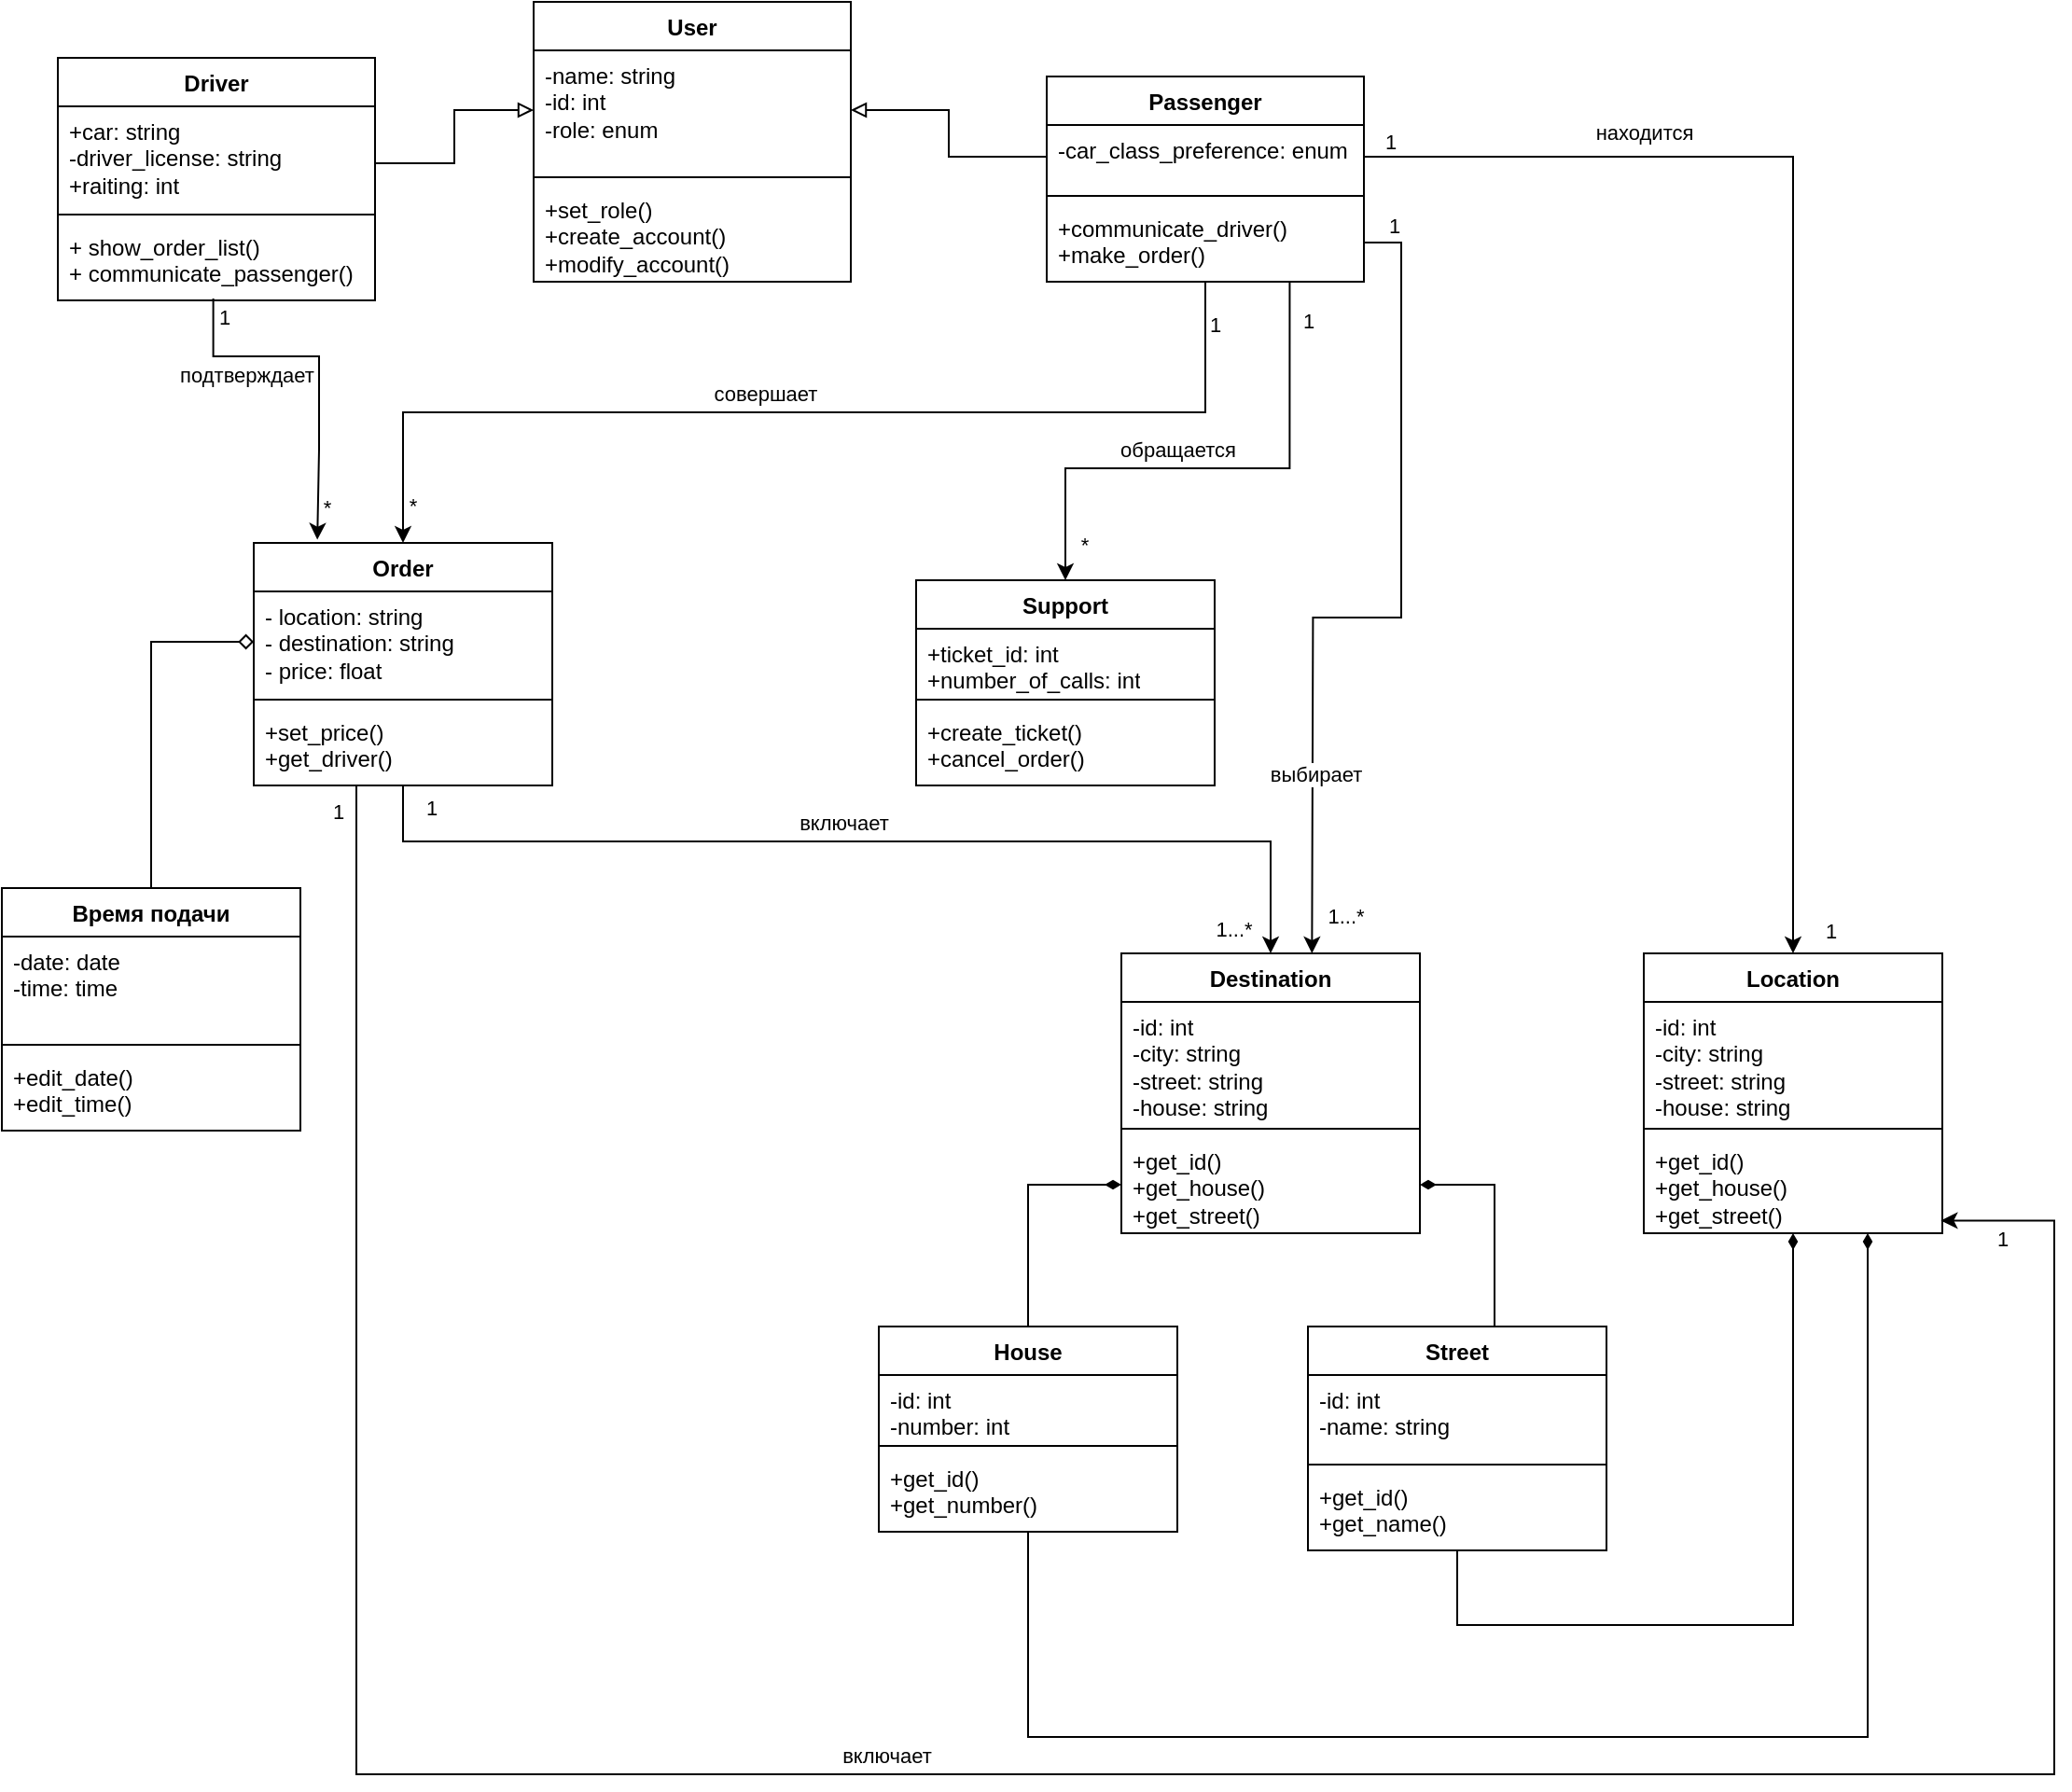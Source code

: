 <mxfile version="24.2.7" type="github">
  <diagram name="Page-1" id="c4acf3e9-155e-7222-9cf6-157b1a14988f">
    <mxGraphModel dx="1414" dy="773" grid="1" gridSize="10" guides="1" tooltips="1" connect="1" arrows="1" fold="1" page="1" pageScale="1" pageWidth="1654" pageHeight="1169" background="none" math="0" shadow="0">
      <root>
        <mxCell id="0" />
        <mxCell id="1" parent="0" />
        <mxCell id="ozyCctjF64l-_EtrSuxP-61" value="Driver" style="swimlane;fontStyle=1;align=center;verticalAlign=top;childLayout=stackLayout;horizontal=1;startSize=26;horizontalStack=0;resizeParent=1;resizeParentMax=0;resizeLast=0;collapsible=1;marginBottom=0;whiteSpace=wrap;html=1;" vertex="1" parent="1">
          <mxGeometry x="280" y="140" width="170" height="130" as="geometry" />
        </mxCell>
        <mxCell id="ozyCctjF64l-_EtrSuxP-62" value="+car: string&lt;div&gt;-driver_license: string&lt;/div&gt;&lt;div&gt;+raiting: int&lt;br&gt;&lt;/div&gt;" style="text;strokeColor=none;fillColor=none;align=left;verticalAlign=top;spacingLeft=4;spacingRight=4;overflow=hidden;rotatable=0;points=[[0,0.5],[1,0.5]];portConstraint=eastwest;whiteSpace=wrap;html=1;" vertex="1" parent="ozyCctjF64l-_EtrSuxP-61">
          <mxGeometry y="26" width="170" height="54" as="geometry" />
        </mxCell>
        <mxCell id="ozyCctjF64l-_EtrSuxP-63" value="" style="line;strokeWidth=1;fillColor=none;align=left;verticalAlign=middle;spacingTop=-1;spacingLeft=3;spacingRight=3;rotatable=0;labelPosition=right;points=[];portConstraint=eastwest;strokeColor=inherit;" vertex="1" parent="ozyCctjF64l-_EtrSuxP-61">
          <mxGeometry y="80" width="170" height="8" as="geometry" />
        </mxCell>
        <mxCell id="ozyCctjF64l-_EtrSuxP-64" value="+ show_order_list()&lt;div&gt;+ communicate_passenger()&lt;/div&gt;" style="text;strokeColor=none;fillColor=none;align=left;verticalAlign=top;spacingLeft=4;spacingRight=4;overflow=hidden;rotatable=0;points=[[0,0.5],[1,0.5]];portConstraint=eastwest;whiteSpace=wrap;html=1;" vertex="1" parent="ozyCctjF64l-_EtrSuxP-61">
          <mxGeometry y="88" width="170" height="42" as="geometry" />
        </mxCell>
        <mxCell id="ozyCctjF64l-_EtrSuxP-69" value="Passenger" style="swimlane;fontStyle=1;align=center;verticalAlign=top;childLayout=stackLayout;horizontal=1;startSize=26;horizontalStack=0;resizeParent=1;resizeParentMax=0;resizeLast=0;collapsible=1;marginBottom=0;whiteSpace=wrap;html=1;" vertex="1" parent="1">
          <mxGeometry x="810" y="150" width="170" height="110" as="geometry" />
        </mxCell>
        <mxCell id="ozyCctjF64l-_EtrSuxP-70" value="&lt;div&gt;-car_class_preference: enum&lt;/div&gt;" style="text;strokeColor=none;fillColor=none;align=left;verticalAlign=top;spacingLeft=4;spacingRight=4;overflow=hidden;rotatable=0;points=[[0,0.5],[1,0.5]];portConstraint=eastwest;whiteSpace=wrap;html=1;" vertex="1" parent="ozyCctjF64l-_EtrSuxP-69">
          <mxGeometry y="26" width="170" height="34" as="geometry" />
        </mxCell>
        <mxCell id="ozyCctjF64l-_EtrSuxP-71" value="" style="line;strokeWidth=1;fillColor=none;align=left;verticalAlign=middle;spacingTop=-1;spacingLeft=3;spacingRight=3;rotatable=0;labelPosition=right;points=[];portConstraint=eastwest;strokeColor=inherit;" vertex="1" parent="ozyCctjF64l-_EtrSuxP-69">
          <mxGeometry y="60" width="170" height="8" as="geometry" />
        </mxCell>
        <mxCell id="ozyCctjF64l-_EtrSuxP-72" value="&lt;div&gt;+communicate_driver()&lt;/div&gt;&lt;div&gt;+make_order()&lt;/div&gt;" style="text;strokeColor=none;fillColor=none;align=left;verticalAlign=top;spacingLeft=4;spacingRight=4;overflow=hidden;rotatable=0;points=[[0,0.5],[1,0.5]];portConstraint=eastwest;whiteSpace=wrap;html=1;" vertex="1" parent="ozyCctjF64l-_EtrSuxP-69">
          <mxGeometry y="68" width="170" height="42" as="geometry" />
        </mxCell>
        <mxCell id="ozyCctjF64l-_EtrSuxP-73" value="Order" style="swimlane;fontStyle=1;align=center;verticalAlign=top;childLayout=stackLayout;horizontal=1;startSize=26;horizontalStack=0;resizeParent=1;resizeParentMax=0;resizeLast=0;collapsible=1;marginBottom=0;whiteSpace=wrap;html=1;" vertex="1" parent="1">
          <mxGeometry x="385" y="400" width="160" height="130" as="geometry" />
        </mxCell>
        <mxCell id="ozyCctjF64l-_EtrSuxP-74" value="- location: string&lt;div&gt;- destination: string&lt;/div&gt;&lt;div&gt;&lt;span style=&quot;background-color: initial;&quot;&gt;- price: float&lt;/span&gt;&lt;/div&gt;" style="text;strokeColor=none;fillColor=none;align=left;verticalAlign=top;spacingLeft=4;spacingRight=4;overflow=hidden;rotatable=0;points=[[0,0.5],[1,0.5]];portConstraint=eastwest;whiteSpace=wrap;html=1;" vertex="1" parent="ozyCctjF64l-_EtrSuxP-73">
          <mxGeometry y="26" width="160" height="54" as="geometry" />
        </mxCell>
        <mxCell id="ozyCctjF64l-_EtrSuxP-75" value="" style="line;strokeWidth=1;fillColor=none;align=left;verticalAlign=middle;spacingTop=-1;spacingLeft=3;spacingRight=3;rotatable=0;labelPosition=right;points=[];portConstraint=eastwest;strokeColor=inherit;" vertex="1" parent="ozyCctjF64l-_EtrSuxP-73">
          <mxGeometry y="80" width="160" height="8" as="geometry" />
        </mxCell>
        <mxCell id="ozyCctjF64l-_EtrSuxP-76" value="+set_price()&lt;div&gt;+get_driver()&lt;/div&gt;" style="text;strokeColor=none;fillColor=none;align=left;verticalAlign=top;spacingLeft=4;spacingRight=4;overflow=hidden;rotatable=0;points=[[0,0.5],[1,0.5]];portConstraint=eastwest;whiteSpace=wrap;html=1;" vertex="1" parent="ozyCctjF64l-_EtrSuxP-73">
          <mxGeometry y="88" width="160" height="42" as="geometry" />
        </mxCell>
        <mxCell id="ozyCctjF64l-_EtrSuxP-81" value="Support" style="swimlane;fontStyle=1;align=center;verticalAlign=top;childLayout=stackLayout;horizontal=1;startSize=26;horizontalStack=0;resizeParent=1;resizeParentMax=0;resizeLast=0;collapsible=1;marginBottom=0;whiteSpace=wrap;html=1;" vertex="1" parent="1">
          <mxGeometry x="740" y="420" width="160" height="110" as="geometry" />
        </mxCell>
        <mxCell id="ozyCctjF64l-_EtrSuxP-82" value="+ticket_id: int&lt;div&gt;+number_of_calls: int&lt;/div&gt;" style="text;strokeColor=none;fillColor=none;align=left;verticalAlign=top;spacingLeft=4;spacingRight=4;overflow=hidden;rotatable=0;points=[[0,0.5],[1,0.5]];portConstraint=eastwest;whiteSpace=wrap;html=1;" vertex="1" parent="ozyCctjF64l-_EtrSuxP-81">
          <mxGeometry y="26" width="160" height="34" as="geometry" />
        </mxCell>
        <mxCell id="ozyCctjF64l-_EtrSuxP-83" value="" style="line;strokeWidth=1;fillColor=none;align=left;verticalAlign=middle;spacingTop=-1;spacingLeft=3;spacingRight=3;rotatable=0;labelPosition=right;points=[];portConstraint=eastwest;strokeColor=inherit;" vertex="1" parent="ozyCctjF64l-_EtrSuxP-81">
          <mxGeometry y="60" width="160" height="8" as="geometry" />
        </mxCell>
        <mxCell id="ozyCctjF64l-_EtrSuxP-84" value="+create_ticket()&lt;div&gt;+cancel_order()&lt;/div&gt;" style="text;strokeColor=none;fillColor=none;align=left;verticalAlign=top;spacingLeft=4;spacingRight=4;overflow=hidden;rotatable=0;points=[[0,0.5],[1,0.5]];portConstraint=eastwest;whiteSpace=wrap;html=1;" vertex="1" parent="ozyCctjF64l-_EtrSuxP-81">
          <mxGeometry y="68" width="160" height="42" as="geometry" />
        </mxCell>
        <mxCell id="ozyCctjF64l-_EtrSuxP-129" value="" style="edgeStyle=orthogonalEdgeStyle;rounded=0;orthogonalLoop=1;jettySize=auto;html=1;startArrow=classic;startFill=1;endArrow=none;endFill=0;" edge="1" parent="1" source="ozyCctjF64l-_EtrSuxP-85" target="ozyCctjF64l-_EtrSuxP-76">
          <mxGeometry relative="1" as="geometry">
            <Array as="points">
              <mxPoint x="930" y="560" />
              <mxPoint x="465" y="560" />
            </Array>
          </mxGeometry>
        </mxCell>
        <mxCell id="ozyCctjF64l-_EtrSuxP-136" value="включает" style="edgeLabel;html=1;align=center;verticalAlign=middle;resizable=0;points=[];" vertex="1" connectable="0" parent="ozyCctjF64l-_EtrSuxP-129">
          <mxGeometry x="-0.396" y="2" relative="1" as="geometry">
            <mxPoint x="-122" y="-12" as="offset" />
          </mxGeometry>
        </mxCell>
        <mxCell id="ozyCctjF64l-_EtrSuxP-147" value="1...*" style="edgeLabel;html=1;align=center;verticalAlign=middle;resizable=0;points=[];" vertex="1" connectable="0" parent="ozyCctjF64l-_EtrSuxP-129">
          <mxGeometry x="-0.951" relative="1" as="geometry">
            <mxPoint x="-20" as="offset" />
          </mxGeometry>
        </mxCell>
        <mxCell id="ozyCctjF64l-_EtrSuxP-148" value="1" style="edgeLabel;html=1;align=center;verticalAlign=middle;resizable=0;points=[];" vertex="1" connectable="0" parent="ozyCctjF64l-_EtrSuxP-129">
          <mxGeometry x="0.959" y="-1" relative="1" as="geometry">
            <mxPoint x="14" as="offset" />
          </mxGeometry>
        </mxCell>
        <mxCell id="ozyCctjF64l-_EtrSuxP-85" value="Destination" style="swimlane;fontStyle=1;align=center;verticalAlign=top;childLayout=stackLayout;horizontal=1;startSize=26;horizontalStack=0;resizeParent=1;resizeParentMax=0;resizeLast=0;collapsible=1;marginBottom=0;whiteSpace=wrap;html=1;" vertex="1" parent="1">
          <mxGeometry x="850" y="620" width="160" height="150" as="geometry" />
        </mxCell>
        <mxCell id="ozyCctjF64l-_EtrSuxP-86" value="&lt;div&gt;-id: int&lt;/div&gt;&lt;div&gt;-city: string&lt;/div&gt;&lt;div&gt;-street: string&lt;/div&gt;&lt;div&gt;-house: string&lt;/div&gt;" style="text;strokeColor=none;fillColor=none;align=left;verticalAlign=top;spacingLeft=4;spacingRight=4;overflow=hidden;rotatable=0;points=[[0,0.5],[1,0.5]];portConstraint=eastwest;whiteSpace=wrap;html=1;" vertex="1" parent="ozyCctjF64l-_EtrSuxP-85">
          <mxGeometry y="26" width="160" height="64" as="geometry" />
        </mxCell>
        <mxCell id="ozyCctjF64l-_EtrSuxP-87" value="" style="line;strokeWidth=1;fillColor=none;align=left;verticalAlign=middle;spacingTop=-1;spacingLeft=3;spacingRight=3;rotatable=0;labelPosition=right;points=[];portConstraint=eastwest;strokeColor=inherit;" vertex="1" parent="ozyCctjF64l-_EtrSuxP-85">
          <mxGeometry y="90" width="160" height="8" as="geometry" />
        </mxCell>
        <mxCell id="ozyCctjF64l-_EtrSuxP-88" value="+get_id()&lt;div&gt;+get_house()&lt;/div&gt;&lt;div&gt;+get_street()&lt;/div&gt;" style="text;strokeColor=none;fillColor=none;align=left;verticalAlign=top;spacingLeft=4;spacingRight=4;overflow=hidden;rotatable=0;points=[[0,0.5],[1,0.5]];portConstraint=eastwest;whiteSpace=wrap;html=1;" vertex="1" parent="ozyCctjF64l-_EtrSuxP-85">
          <mxGeometry y="98" width="160" height="52" as="geometry" />
        </mxCell>
        <mxCell id="ozyCctjF64l-_EtrSuxP-94" value="User" style="swimlane;fontStyle=1;align=center;verticalAlign=top;childLayout=stackLayout;horizontal=1;startSize=26;horizontalStack=0;resizeParent=1;resizeParentMax=0;resizeLast=0;collapsible=1;marginBottom=0;whiteSpace=wrap;html=1;" vertex="1" parent="1">
          <mxGeometry x="535" y="110" width="170" height="150" as="geometry" />
        </mxCell>
        <mxCell id="ozyCctjF64l-_EtrSuxP-95" value="-name: string&lt;div&gt;-id: int&lt;/div&gt;&lt;div&gt;-role: enum&lt;/div&gt;" style="text;strokeColor=none;fillColor=none;align=left;verticalAlign=top;spacingLeft=4;spacingRight=4;overflow=hidden;rotatable=0;points=[[0,0.5],[1,0.5]];portConstraint=eastwest;whiteSpace=wrap;html=1;" vertex="1" parent="ozyCctjF64l-_EtrSuxP-94">
          <mxGeometry y="26" width="170" height="64" as="geometry" />
        </mxCell>
        <mxCell id="ozyCctjF64l-_EtrSuxP-96" value="" style="line;strokeWidth=1;fillColor=none;align=left;verticalAlign=middle;spacingTop=-1;spacingLeft=3;spacingRight=3;rotatable=0;labelPosition=right;points=[];portConstraint=eastwest;strokeColor=inherit;" vertex="1" parent="ozyCctjF64l-_EtrSuxP-94">
          <mxGeometry y="90" width="170" height="8" as="geometry" />
        </mxCell>
        <mxCell id="ozyCctjF64l-_EtrSuxP-97" value="+set_role()&lt;div&gt;+&lt;span style=&quot;background-color: initial;&quot;&gt;create_account()&lt;/span&gt;&lt;/div&gt;&lt;div&gt;+modify_account()&lt;/div&gt;&lt;div&gt;&lt;br&gt;&lt;/div&gt;" style="text;strokeColor=none;fillColor=none;align=left;verticalAlign=top;spacingLeft=4;spacingRight=4;overflow=hidden;rotatable=0;points=[[0,0.5],[1,0.5]];portConstraint=eastwest;whiteSpace=wrap;html=1;" vertex="1" parent="ozyCctjF64l-_EtrSuxP-94">
          <mxGeometry y="98" width="170" height="52" as="geometry" />
        </mxCell>
        <mxCell id="ozyCctjF64l-_EtrSuxP-102" value="" style="edgeStyle=orthogonalEdgeStyle;rounded=0;orthogonalLoop=1;jettySize=auto;html=1;endArrow=none;endFill=0;entryX=0;entryY=0.5;entryDx=0;entryDy=0;startArrow=block;startFill=0;" edge="1" parent="1" source="ozyCctjF64l-_EtrSuxP-95" target="ozyCctjF64l-_EtrSuxP-70">
          <mxGeometry relative="1" as="geometry" />
        </mxCell>
        <mxCell id="ozyCctjF64l-_EtrSuxP-103" value="" style="edgeStyle=orthogonalEdgeStyle;rounded=0;orthogonalLoop=1;jettySize=auto;html=1;endArrow=none;endFill=0;entryX=1.002;entryY=0.564;entryDx=0;entryDy=0;entryPerimeter=0;startArrow=block;startFill=0;" edge="1" parent="1" source="ozyCctjF64l-_EtrSuxP-95" target="ozyCctjF64l-_EtrSuxP-62">
          <mxGeometry relative="1" as="geometry" />
        </mxCell>
        <mxCell id="ozyCctjF64l-_EtrSuxP-108" value="" style="edgeStyle=orthogonalEdgeStyle;rounded=0;orthogonalLoop=1;jettySize=auto;html=1;exitX=0.5;exitY=1.003;exitDx=0;exitDy=0;exitPerimeter=0;entryX=0.5;entryY=0;entryDx=0;entryDy=0;" edge="1" parent="1" source="ozyCctjF64l-_EtrSuxP-72" target="ozyCctjF64l-_EtrSuxP-73">
          <mxGeometry relative="1" as="geometry" />
        </mxCell>
        <mxCell id="ozyCctjF64l-_EtrSuxP-109" value="совершает" style="edgeLabel;html=1;align=center;verticalAlign=middle;resizable=0;points=[];" vertex="1" connectable="0" parent="ozyCctjF64l-_EtrSuxP-108">
          <mxGeometry x="0.076" relative="1" as="geometry">
            <mxPoint y="-10" as="offset" />
          </mxGeometry>
        </mxCell>
        <mxCell id="ozyCctjF64l-_EtrSuxP-110" value="1" style="edgeLabel;html=1;align=center;verticalAlign=middle;resizable=0;points=[];" vertex="1" connectable="0" parent="ozyCctjF64l-_EtrSuxP-108">
          <mxGeometry x="-0.92" y="-1" relative="1" as="geometry">
            <mxPoint x="6" as="offset" />
          </mxGeometry>
        </mxCell>
        <mxCell id="ozyCctjF64l-_EtrSuxP-111" value="*" style="edgeLabel;html=1;align=center;verticalAlign=middle;resizable=0;points=[];" vertex="1" connectable="0" parent="ozyCctjF64l-_EtrSuxP-108">
          <mxGeometry x="0.885" y="3" relative="1" as="geometry">
            <mxPoint x="2" y="13" as="offset" />
          </mxGeometry>
        </mxCell>
        <mxCell id="ozyCctjF64l-_EtrSuxP-112" value="" style="edgeStyle=orthogonalEdgeStyle;rounded=0;orthogonalLoop=1;jettySize=auto;html=1;entryX=0.213;entryY=-0.013;entryDx=0;entryDy=0;entryPerimeter=0;exitX=0.49;exitY=0.976;exitDx=0;exitDy=0;exitPerimeter=0;" edge="1" parent="1" source="ozyCctjF64l-_EtrSuxP-64" target="ozyCctjF64l-_EtrSuxP-73">
          <mxGeometry relative="1" as="geometry">
            <mxPoint x="365" y="240" as="sourcePoint" />
            <mxPoint x="415.08" y="379.87" as="targetPoint" />
            <Array as="points">
              <mxPoint x="363" y="300" />
              <mxPoint x="420" y="300" />
              <mxPoint x="420" y="350" />
              <mxPoint x="419" y="350" />
            </Array>
          </mxGeometry>
        </mxCell>
        <mxCell id="ozyCctjF64l-_EtrSuxP-113" value="подтверждает" style="edgeLabel;html=1;align=center;verticalAlign=middle;resizable=0;points=[];" vertex="1" connectable="0" parent="ozyCctjF64l-_EtrSuxP-112">
          <mxGeometry x="-0.114" y="-1" relative="1" as="geometry">
            <mxPoint x="-35" y="9" as="offset" />
          </mxGeometry>
        </mxCell>
        <mxCell id="ozyCctjF64l-_EtrSuxP-114" value="1" style="edgeLabel;html=1;align=center;verticalAlign=middle;resizable=0;points=[];" vertex="1" connectable="0" parent="ozyCctjF64l-_EtrSuxP-112">
          <mxGeometry x="-0.896" y="1" relative="1" as="geometry">
            <mxPoint x="4" as="offset" />
          </mxGeometry>
        </mxCell>
        <mxCell id="ozyCctjF64l-_EtrSuxP-115" value="*" style="edgeLabel;html=1;align=center;verticalAlign=middle;resizable=0;points=[];" vertex="1" connectable="0" parent="ozyCctjF64l-_EtrSuxP-112">
          <mxGeometry x="0.916" y="-1" relative="1" as="geometry">
            <mxPoint x="6" y="-10" as="offset" />
          </mxGeometry>
        </mxCell>
        <mxCell id="ozyCctjF64l-_EtrSuxP-121" style="edgeStyle=orthogonalEdgeStyle;rounded=0;orthogonalLoop=1;jettySize=auto;html=1;entryX=0.766;entryY=0.99;entryDx=0;entryDy=0;entryPerimeter=0;startArrow=classic;startFill=1;endArrow=none;endFill=0;" edge="1" parent="1" source="ozyCctjF64l-_EtrSuxP-81" target="ozyCctjF64l-_EtrSuxP-72">
          <mxGeometry relative="1" as="geometry">
            <Array as="points">
              <mxPoint x="820" y="360" />
              <mxPoint x="940" y="360" />
            </Array>
          </mxGeometry>
        </mxCell>
        <mxCell id="ozyCctjF64l-_EtrSuxP-122" value="обращается" style="edgeLabel;html=1;align=center;verticalAlign=middle;resizable=0;points=[];" vertex="1" connectable="0" parent="ozyCctjF64l-_EtrSuxP-121">
          <mxGeometry x="0.075" y="-2" relative="1" as="geometry">
            <mxPoint x="-31" y="-12" as="offset" />
          </mxGeometry>
        </mxCell>
        <mxCell id="ozyCctjF64l-_EtrSuxP-123" value="1" style="edgeLabel;html=1;align=center;verticalAlign=middle;resizable=0;points=[];" vertex="1" connectable="0" parent="ozyCctjF64l-_EtrSuxP-121">
          <mxGeometry x="0.851" y="-3" relative="1" as="geometry">
            <mxPoint x="7" as="offset" />
          </mxGeometry>
        </mxCell>
        <mxCell id="ozyCctjF64l-_EtrSuxP-124" value="*" style="edgeLabel;html=1;align=center;verticalAlign=middle;resizable=0;points=[];" vertex="1" connectable="0" parent="ozyCctjF64l-_EtrSuxP-121">
          <mxGeometry x="-0.861" y="1" relative="1" as="geometry">
            <mxPoint x="11" as="offset" />
          </mxGeometry>
        </mxCell>
        <mxCell id="ozyCctjF64l-_EtrSuxP-132" value="" style="edgeStyle=orthogonalEdgeStyle;rounded=0;orthogonalLoop=1;jettySize=auto;html=1;entryX=0.451;entryY=-0.001;entryDx=0;entryDy=0;entryPerimeter=0;" edge="1" parent="1" source="ozyCctjF64l-_EtrSuxP-72">
          <mxGeometry relative="1" as="geometry">
            <mxPoint x="1010" y="239.12" as="sourcePoint" />
            <mxPoint x="952.16" y="619.996" as="targetPoint" />
          </mxGeometry>
        </mxCell>
        <mxCell id="ozyCctjF64l-_EtrSuxP-133" value="1" style="edgeLabel;html=1;align=center;verticalAlign=middle;resizable=0;points=[];" vertex="1" connectable="0" parent="ozyCctjF64l-_EtrSuxP-132">
          <mxGeometry x="-0.928" relative="1" as="geometry">
            <mxPoint y="-9" as="offset" />
          </mxGeometry>
        </mxCell>
        <mxCell id="ozyCctjF64l-_EtrSuxP-134" value="1...*" style="edgeLabel;html=1;align=center;verticalAlign=middle;resizable=0;points=[];" vertex="1" connectable="0" parent="ozyCctjF64l-_EtrSuxP-132">
          <mxGeometry x="0.909" y="-2" relative="1" as="geometry">
            <mxPoint x="20" as="offset" />
          </mxGeometry>
        </mxCell>
        <mxCell id="ozyCctjF64l-_EtrSuxP-135" value="выбирает" style="edgeLabel;html=1;align=center;verticalAlign=middle;resizable=0;points=[];" vertex="1" connectable="0" parent="ozyCctjF64l-_EtrSuxP-132">
          <mxGeometry x="0.57" y="1" relative="1" as="geometry">
            <mxPoint as="offset" />
          </mxGeometry>
        </mxCell>
        <mxCell id="ozyCctjF64l-_EtrSuxP-145" style="edgeStyle=orthogonalEdgeStyle;rounded=0;orthogonalLoop=1;jettySize=auto;html=1;entryX=0;entryY=0.5;entryDx=0;entryDy=0;endArrow=diamondThin;endFill=1;" edge="1" parent="1" source="ozyCctjF64l-_EtrSuxP-137" target="ozyCctjF64l-_EtrSuxP-88">
          <mxGeometry relative="1" as="geometry" />
        </mxCell>
        <mxCell id="ozyCctjF64l-_EtrSuxP-154" style="edgeStyle=orthogonalEdgeStyle;rounded=0;orthogonalLoop=1;jettySize=auto;html=1;endArrow=diamondThin;endFill=1;" edge="1" parent="1" source="ozyCctjF64l-_EtrSuxP-137" target="ozyCctjF64l-_EtrSuxP-152">
          <mxGeometry relative="1" as="geometry">
            <Array as="points">
              <mxPoint x="800" y="1040" />
              <mxPoint x="1250" y="1040" />
            </Array>
          </mxGeometry>
        </mxCell>
        <mxCell id="ozyCctjF64l-_EtrSuxP-137" value="House" style="swimlane;fontStyle=1;align=center;verticalAlign=top;childLayout=stackLayout;horizontal=1;startSize=26;horizontalStack=0;resizeParent=1;resizeParentMax=0;resizeLast=0;collapsible=1;marginBottom=0;whiteSpace=wrap;html=1;" vertex="1" parent="1">
          <mxGeometry x="720" y="820" width="160" height="110" as="geometry" />
        </mxCell>
        <mxCell id="ozyCctjF64l-_EtrSuxP-138" value="&lt;div&gt;-id: int&lt;/div&gt;&lt;div&gt;-number: int&lt;/div&gt;" style="text;strokeColor=none;fillColor=none;align=left;verticalAlign=top;spacingLeft=4;spacingRight=4;overflow=hidden;rotatable=0;points=[[0,0.5],[1,0.5]];portConstraint=eastwest;whiteSpace=wrap;html=1;" vertex="1" parent="ozyCctjF64l-_EtrSuxP-137">
          <mxGeometry y="26" width="160" height="34" as="geometry" />
        </mxCell>
        <mxCell id="ozyCctjF64l-_EtrSuxP-139" value="" style="line;strokeWidth=1;fillColor=none;align=left;verticalAlign=middle;spacingTop=-1;spacingLeft=3;spacingRight=3;rotatable=0;labelPosition=right;points=[];portConstraint=eastwest;strokeColor=inherit;" vertex="1" parent="ozyCctjF64l-_EtrSuxP-137">
          <mxGeometry y="60" width="160" height="8" as="geometry" />
        </mxCell>
        <mxCell id="ozyCctjF64l-_EtrSuxP-140" value="+get_id()&lt;div&gt;+get_number()&lt;br&gt;&lt;/div&gt;" style="text;strokeColor=none;fillColor=none;align=left;verticalAlign=top;spacingLeft=4;spacingRight=4;overflow=hidden;rotatable=0;points=[[0,0.5],[1,0.5]];portConstraint=eastwest;whiteSpace=wrap;html=1;" vertex="1" parent="ozyCctjF64l-_EtrSuxP-137">
          <mxGeometry y="68" width="160" height="42" as="geometry" />
        </mxCell>
        <mxCell id="ozyCctjF64l-_EtrSuxP-146" style="edgeStyle=orthogonalEdgeStyle;rounded=0;orthogonalLoop=1;jettySize=auto;html=1;entryX=1;entryY=0.5;entryDx=0;entryDy=0;endArrow=diamondThin;endFill=1;" edge="1" parent="1" source="ozyCctjF64l-_EtrSuxP-141" target="ozyCctjF64l-_EtrSuxP-88">
          <mxGeometry relative="1" as="geometry">
            <Array as="points">
              <mxPoint x="1050" y="744" />
            </Array>
          </mxGeometry>
        </mxCell>
        <mxCell id="ozyCctjF64l-_EtrSuxP-153" style="edgeStyle=orthogonalEdgeStyle;rounded=0;orthogonalLoop=1;jettySize=auto;html=1;endArrow=diamondThin;endFill=1;" edge="1" parent="1" source="ozyCctjF64l-_EtrSuxP-141" target="ozyCctjF64l-_EtrSuxP-152">
          <mxGeometry relative="1" as="geometry">
            <Array as="points">
              <mxPoint x="1030" y="980" />
              <mxPoint x="1210" y="980" />
            </Array>
          </mxGeometry>
        </mxCell>
        <mxCell id="ozyCctjF64l-_EtrSuxP-141" value="Street" style="swimlane;fontStyle=1;align=center;verticalAlign=top;childLayout=stackLayout;horizontal=1;startSize=26;horizontalStack=0;resizeParent=1;resizeParentMax=0;resizeLast=0;collapsible=1;marginBottom=0;whiteSpace=wrap;html=1;" vertex="1" parent="1">
          <mxGeometry x="950" y="820" width="160" height="120" as="geometry" />
        </mxCell>
        <mxCell id="ozyCctjF64l-_EtrSuxP-142" value="&lt;div&gt;-id: int&lt;/div&gt;&lt;div&gt;-name: string&lt;/div&gt;" style="text;strokeColor=none;fillColor=none;align=left;verticalAlign=top;spacingLeft=4;spacingRight=4;overflow=hidden;rotatable=0;points=[[0,0.5],[1,0.5]];portConstraint=eastwest;whiteSpace=wrap;html=1;" vertex="1" parent="ozyCctjF64l-_EtrSuxP-141">
          <mxGeometry y="26" width="160" height="44" as="geometry" />
        </mxCell>
        <mxCell id="ozyCctjF64l-_EtrSuxP-143" value="" style="line;strokeWidth=1;fillColor=none;align=left;verticalAlign=middle;spacingTop=-1;spacingLeft=3;spacingRight=3;rotatable=0;labelPosition=right;points=[];portConstraint=eastwest;strokeColor=inherit;" vertex="1" parent="ozyCctjF64l-_EtrSuxP-141">
          <mxGeometry y="70" width="160" height="8" as="geometry" />
        </mxCell>
        <mxCell id="ozyCctjF64l-_EtrSuxP-144" value="+get_id()&lt;div&gt;&lt;span style=&quot;background-color: initial;&quot;&gt;+get_name()&lt;/span&gt;&lt;/div&gt;" style="text;strokeColor=none;fillColor=none;align=left;verticalAlign=top;spacingLeft=4;spacingRight=4;overflow=hidden;rotatable=0;points=[[0,0.5],[1,0.5]];portConstraint=eastwest;whiteSpace=wrap;html=1;" vertex="1" parent="ozyCctjF64l-_EtrSuxP-141">
          <mxGeometry y="78" width="160" height="42" as="geometry" />
        </mxCell>
        <mxCell id="ozyCctjF64l-_EtrSuxP-149" value="Location" style="swimlane;fontStyle=1;align=center;verticalAlign=top;childLayout=stackLayout;horizontal=1;startSize=26;horizontalStack=0;resizeParent=1;resizeParentMax=0;resizeLast=0;collapsible=1;marginBottom=0;whiteSpace=wrap;html=1;" vertex="1" parent="1">
          <mxGeometry x="1130" y="620" width="160" height="150" as="geometry" />
        </mxCell>
        <mxCell id="ozyCctjF64l-_EtrSuxP-150" value="&lt;div&gt;-id: int&lt;/div&gt;&lt;div&gt;-city: string&lt;/div&gt;&lt;div&gt;-street: string&lt;/div&gt;&lt;div&gt;-house: string&lt;/div&gt;" style="text;strokeColor=none;fillColor=none;align=left;verticalAlign=top;spacingLeft=4;spacingRight=4;overflow=hidden;rotatable=0;points=[[0,0.5],[1,0.5]];portConstraint=eastwest;whiteSpace=wrap;html=1;" vertex="1" parent="ozyCctjF64l-_EtrSuxP-149">
          <mxGeometry y="26" width="160" height="64" as="geometry" />
        </mxCell>
        <mxCell id="ozyCctjF64l-_EtrSuxP-151" value="" style="line;strokeWidth=1;fillColor=none;align=left;verticalAlign=middle;spacingTop=-1;spacingLeft=3;spacingRight=3;rotatable=0;labelPosition=right;points=[];portConstraint=eastwest;strokeColor=inherit;" vertex="1" parent="ozyCctjF64l-_EtrSuxP-149">
          <mxGeometry y="90" width="160" height="8" as="geometry" />
        </mxCell>
        <mxCell id="ozyCctjF64l-_EtrSuxP-152" value="+get_id()&lt;div&gt;+get_house()&lt;/div&gt;&lt;div&gt;+get_street()&lt;/div&gt;" style="text;strokeColor=none;fillColor=none;align=left;verticalAlign=top;spacingLeft=4;spacingRight=4;overflow=hidden;rotatable=0;points=[[0,0.5],[1,0.5]];portConstraint=eastwest;whiteSpace=wrap;html=1;" vertex="1" parent="ozyCctjF64l-_EtrSuxP-149">
          <mxGeometry y="98" width="160" height="52" as="geometry" />
        </mxCell>
        <mxCell id="ozyCctjF64l-_EtrSuxP-155" style="edgeStyle=orthogonalEdgeStyle;rounded=0;orthogonalLoop=1;jettySize=auto;html=1;" edge="1" parent="1" source="ozyCctjF64l-_EtrSuxP-70" target="ozyCctjF64l-_EtrSuxP-149">
          <mxGeometry relative="1" as="geometry" />
        </mxCell>
        <mxCell id="ozyCctjF64l-_EtrSuxP-156" value="1" style="edgeLabel;html=1;align=center;verticalAlign=middle;resizable=0;points=[];" vertex="1" connectable="0" parent="ozyCctjF64l-_EtrSuxP-155">
          <mxGeometry x="-0.958" y="-1" relative="1" as="geometry">
            <mxPoint y="-9" as="offset" />
          </mxGeometry>
        </mxCell>
        <mxCell id="ozyCctjF64l-_EtrSuxP-157" value="1" style="edgeLabel;html=1;align=center;verticalAlign=middle;resizable=0;points=[];" vertex="1" connectable="0" parent="ozyCctjF64l-_EtrSuxP-155">
          <mxGeometry x="0.962" y="1" relative="1" as="geometry">
            <mxPoint x="19" as="offset" />
          </mxGeometry>
        </mxCell>
        <mxCell id="ozyCctjF64l-_EtrSuxP-158" value="находится" style="edgeLabel;html=1;align=center;verticalAlign=middle;resizable=0;points=[];" vertex="1" connectable="0" parent="ozyCctjF64l-_EtrSuxP-155">
          <mxGeometry x="0.398" relative="1" as="geometry">
            <mxPoint x="-80" y="-242" as="offset" />
          </mxGeometry>
        </mxCell>
        <mxCell id="ozyCctjF64l-_EtrSuxP-159" style="edgeStyle=orthogonalEdgeStyle;rounded=0;orthogonalLoop=1;jettySize=auto;html=1;entryX=0.995;entryY=0.869;entryDx=0;entryDy=0;entryPerimeter=0;" edge="1" parent="1" source="ozyCctjF64l-_EtrSuxP-76" target="ozyCctjF64l-_EtrSuxP-152">
          <mxGeometry relative="1" as="geometry">
            <mxPoint x="1340" y="710" as="targetPoint" />
            <Array as="points">
              <mxPoint x="440" y="1060" />
              <mxPoint x="1350" y="1060" />
              <mxPoint x="1350" y="763" />
            </Array>
          </mxGeometry>
        </mxCell>
        <mxCell id="ozyCctjF64l-_EtrSuxP-160" value="1" style="edgeLabel;html=1;align=center;verticalAlign=middle;resizable=0;points=[];" vertex="1" connectable="0" parent="ozyCctjF64l-_EtrSuxP-159">
          <mxGeometry x="-0.985" y="2" relative="1" as="geometry">
            <mxPoint x="-12" as="offset" />
          </mxGeometry>
        </mxCell>
        <mxCell id="ozyCctjF64l-_EtrSuxP-161" value="включает" style="edgeLabel;html=1;align=center;verticalAlign=middle;resizable=0;points=[];" vertex="1" connectable="0" parent="ozyCctjF64l-_EtrSuxP-159">
          <mxGeometry x="-0.095" y="-1" relative="1" as="geometry">
            <mxPoint y="-11" as="offset" />
          </mxGeometry>
        </mxCell>
        <mxCell id="ozyCctjF64l-_EtrSuxP-162" value="1" style="edgeLabel;html=1;align=center;verticalAlign=middle;resizable=0;points=[];" vertex="1" connectable="0" parent="ozyCctjF64l-_EtrSuxP-159">
          <mxGeometry x="0.975" relative="1" as="geometry">
            <mxPoint x="10" y="10" as="offset" />
          </mxGeometry>
        </mxCell>
        <mxCell id="ozyCctjF64l-_EtrSuxP-173" style="edgeStyle=orthogonalEdgeStyle;rounded=0;orthogonalLoop=1;jettySize=auto;html=1;endArrow=diamond;endFill=0;exitX=0.5;exitY=0;exitDx=0;exitDy=0;" edge="1" parent="1" source="ozyCctjF64l-_EtrSuxP-175" target="ozyCctjF64l-_EtrSuxP-74">
          <mxGeometry relative="1" as="geometry">
            <mxPoint x="350.029" y="610" as="sourcePoint" />
          </mxGeometry>
        </mxCell>
        <mxCell id="ozyCctjF64l-_EtrSuxP-175" value="Время подачи" style="swimlane;fontStyle=1;align=center;verticalAlign=top;childLayout=stackLayout;horizontal=1;startSize=26;horizontalStack=0;resizeParent=1;resizeParentMax=0;resizeLast=0;collapsible=1;marginBottom=0;whiteSpace=wrap;html=1;" vertex="1" parent="1">
          <mxGeometry x="250" y="585" width="160" height="130" as="geometry" />
        </mxCell>
        <mxCell id="ozyCctjF64l-_EtrSuxP-176" value="-date: date&lt;div&gt;-time: time&lt;/div&gt;" style="text;strokeColor=none;fillColor=none;align=left;verticalAlign=top;spacingLeft=4;spacingRight=4;overflow=hidden;rotatable=0;points=[[0,0.5],[1,0.5]];portConstraint=eastwest;whiteSpace=wrap;html=1;" vertex="1" parent="ozyCctjF64l-_EtrSuxP-175">
          <mxGeometry y="26" width="160" height="54" as="geometry" />
        </mxCell>
        <mxCell id="ozyCctjF64l-_EtrSuxP-177" value="" style="line;strokeWidth=1;fillColor=none;align=left;verticalAlign=middle;spacingTop=-1;spacingLeft=3;spacingRight=3;rotatable=0;labelPosition=right;points=[];portConstraint=eastwest;strokeColor=inherit;" vertex="1" parent="ozyCctjF64l-_EtrSuxP-175">
          <mxGeometry y="80" width="160" height="8" as="geometry" />
        </mxCell>
        <mxCell id="ozyCctjF64l-_EtrSuxP-178" value="+edit_date()&lt;div&gt;+edit_time()&lt;/div&gt;" style="text;strokeColor=none;fillColor=none;align=left;verticalAlign=top;spacingLeft=4;spacingRight=4;overflow=hidden;rotatable=0;points=[[0,0.5],[1,0.5]];portConstraint=eastwest;whiteSpace=wrap;html=1;" vertex="1" parent="ozyCctjF64l-_EtrSuxP-175">
          <mxGeometry y="88" width="160" height="42" as="geometry" />
        </mxCell>
      </root>
    </mxGraphModel>
  </diagram>
</mxfile>

